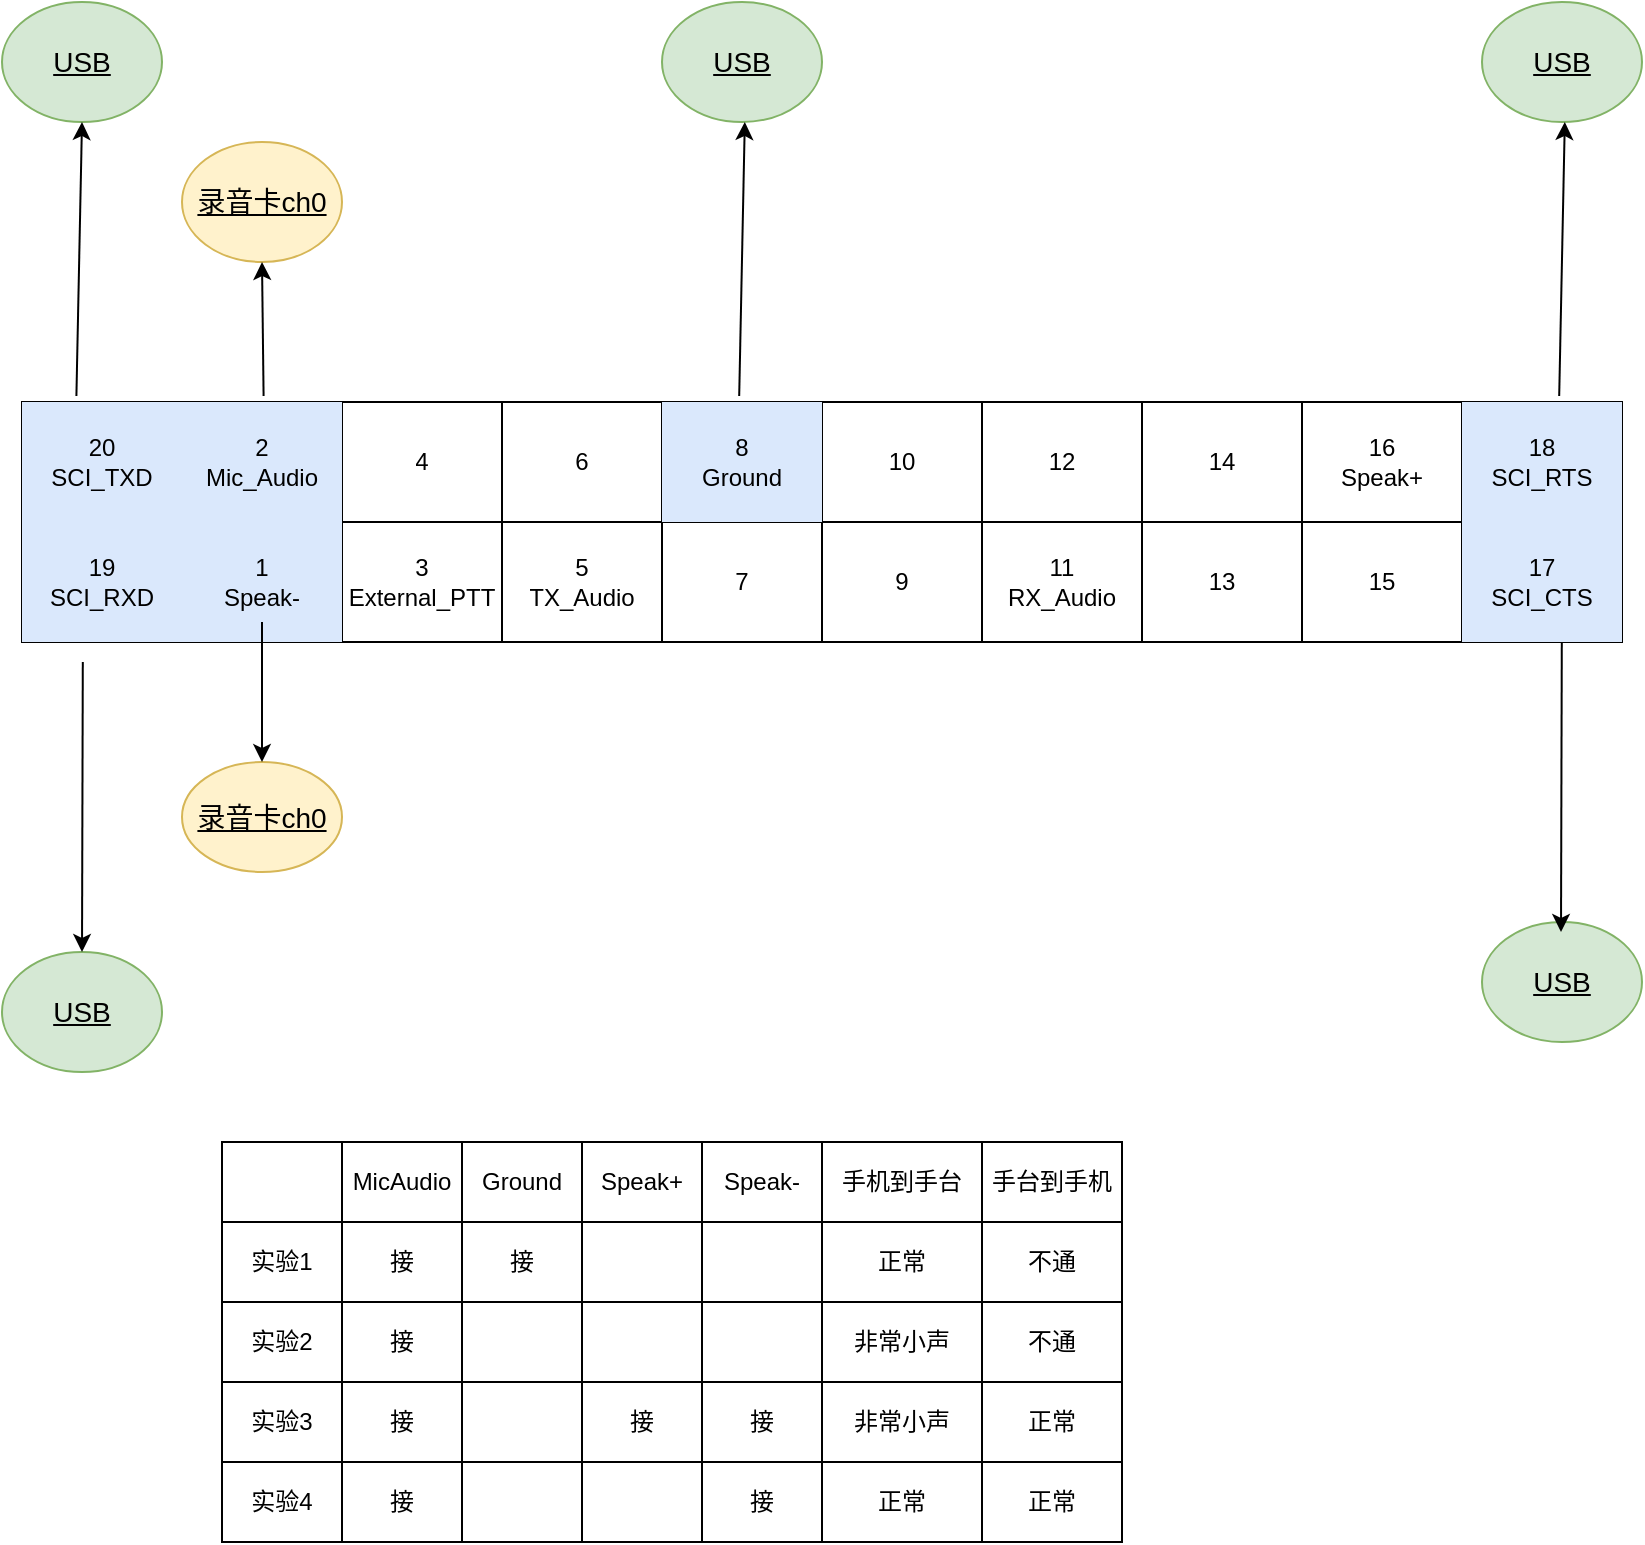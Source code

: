 <mxfile version="13.6.0" type="github">
  <diagram id="ogZR49KD6KhCGMxv0B3X" name="Page-1">
    <mxGraphModel dx="1102" dy="592" grid="1" gridSize="10" guides="1" tooltips="1" connect="1" arrows="1" fold="1" page="1" pageScale="1" pageWidth="827" pageHeight="1169" math="0" shadow="0">
      <root>
        <mxCell id="0" />
        <mxCell id="1" parent="0" />
        <mxCell id="oIG5HWOcIm4Gav6PHLE2-1" value="" style="shape=table;html=1;whiteSpace=wrap;startSize=0;container=1;collapsible=0;childLayout=tableLayout;swimlaneFillColor=none;fontStyle=0" vertex="1" parent="1">
          <mxGeometry x="180" y="320" width="800" height="120" as="geometry" />
        </mxCell>
        <mxCell id="oIG5HWOcIm4Gav6PHLE2-2" value="" style="shape=partialRectangle;html=1;whiteSpace=wrap;collapsible=0;dropTarget=0;pointerEvents=0;fillColor=none;top=0;left=0;bottom=0;right=0;points=[[0,0.5],[1,0.5]];portConstraint=eastwest;" vertex="1" parent="oIG5HWOcIm4Gav6PHLE2-1">
          <mxGeometry width="800" height="60" as="geometry" />
        </mxCell>
        <mxCell id="oIG5HWOcIm4Gav6PHLE2-3" value="20&lt;br&gt;SCI_TXD" style="shape=partialRectangle;html=1;whiteSpace=wrap;connectable=0;overflow=hidden;fillColor=#dae8fc;top=0;left=0;bottom=0;right=0;strokeColor=#6c8ebf;verticalAlign=middle;fontStyle=0;labelBackgroundColor=none;labelBorderColor=none;" vertex="1" parent="oIG5HWOcIm4Gav6PHLE2-2">
          <mxGeometry width="80" height="60" as="geometry" />
        </mxCell>
        <mxCell id="oIG5HWOcIm4Gav6PHLE2-4" value="2&lt;br&gt;Mic_Audio" style="shape=partialRectangle;html=1;whiteSpace=wrap;connectable=0;overflow=hidden;fillColor=#dae8fc;top=0;left=0;bottom=0;right=0;strokeColor=#6c8ebf;" vertex="1" parent="oIG5HWOcIm4Gav6PHLE2-2">
          <mxGeometry x="80" width="80" height="60" as="geometry" />
        </mxCell>
        <mxCell id="oIG5HWOcIm4Gav6PHLE2-5" value="4" style="shape=partialRectangle;html=1;whiteSpace=wrap;connectable=0;overflow=hidden;fillColor=none;top=0;left=0;bottom=0;right=0;" vertex="1" parent="oIG5HWOcIm4Gav6PHLE2-2">
          <mxGeometry x="160" width="80" height="60" as="geometry" />
        </mxCell>
        <mxCell id="oIG5HWOcIm4Gav6PHLE2-6" value="6" style="shape=partialRectangle;html=1;whiteSpace=wrap;connectable=0;overflow=hidden;fillColor=none;top=0;left=0;bottom=0;right=0;" vertex="1" parent="oIG5HWOcIm4Gav6PHLE2-2">
          <mxGeometry x="240" width="80" height="60" as="geometry" />
        </mxCell>
        <mxCell id="oIG5HWOcIm4Gav6PHLE2-7" value="8&lt;br&gt;Ground" style="shape=partialRectangle;html=1;whiteSpace=wrap;connectable=0;overflow=hidden;fillColor=#dae8fc;top=0;left=0;bottom=0;right=0;strokeColor=#6c8ebf;" vertex="1" parent="oIG5HWOcIm4Gav6PHLE2-2">
          <mxGeometry x="320" width="80" height="60" as="geometry" />
        </mxCell>
        <mxCell id="oIG5HWOcIm4Gav6PHLE2-8" value="10" style="shape=partialRectangle;html=1;whiteSpace=wrap;connectable=0;overflow=hidden;fillColor=none;top=0;left=0;bottom=0;right=0;" vertex="1" parent="oIG5HWOcIm4Gav6PHLE2-2">
          <mxGeometry x="400" width="80" height="60" as="geometry" />
        </mxCell>
        <mxCell id="oIG5HWOcIm4Gav6PHLE2-9" value="12" style="shape=partialRectangle;html=1;whiteSpace=wrap;connectable=0;overflow=hidden;fillColor=none;top=0;left=0;bottom=0;right=0;" vertex="1" parent="oIG5HWOcIm4Gav6PHLE2-2">
          <mxGeometry x="480" width="80" height="60" as="geometry" />
        </mxCell>
        <mxCell id="oIG5HWOcIm4Gav6PHLE2-10" value="14" style="shape=partialRectangle;html=1;whiteSpace=wrap;connectable=0;overflow=hidden;fillColor=none;top=0;left=0;bottom=0;right=0;" vertex="1" parent="oIG5HWOcIm4Gav6PHLE2-2">
          <mxGeometry x="560" width="80" height="60" as="geometry" />
        </mxCell>
        <mxCell id="oIG5HWOcIm4Gav6PHLE2-11" value="16&lt;br&gt;Speak+" style="shape=partialRectangle;html=1;whiteSpace=wrap;connectable=0;overflow=hidden;fillColor=none;top=0;left=0;bottom=0;right=0;" vertex="1" parent="oIG5HWOcIm4Gav6PHLE2-2">
          <mxGeometry x="640" width="80" height="60" as="geometry" />
        </mxCell>
        <mxCell id="oIG5HWOcIm4Gav6PHLE2-12" value="18&lt;br&gt;SCI_RTS" style="shape=partialRectangle;html=1;whiteSpace=wrap;connectable=0;overflow=hidden;fillColor=#dae8fc;top=0;left=0;bottom=0;right=0;strokeColor=#6c8ebf;" vertex="1" parent="oIG5HWOcIm4Gav6PHLE2-2">
          <mxGeometry x="720" width="80" height="60" as="geometry" />
        </mxCell>
        <mxCell id="oIG5HWOcIm4Gav6PHLE2-13" value="" style="shape=partialRectangle;html=1;whiteSpace=wrap;collapsible=0;dropTarget=0;pointerEvents=0;fillColor=none;top=0;left=0;bottom=0;right=0;points=[[0,0.5],[1,0.5]];portConstraint=eastwest;" vertex="1" parent="oIG5HWOcIm4Gav6PHLE2-1">
          <mxGeometry y="60" width="800" height="60" as="geometry" />
        </mxCell>
        <mxCell id="oIG5HWOcIm4Gav6PHLE2-14" value="19&lt;br&gt;SCI_RXD" style="shape=partialRectangle;html=1;whiteSpace=wrap;connectable=0;overflow=hidden;fillColor=#dae8fc;top=0;left=0;bottom=0;right=0;strokeColor=#6c8ebf;" vertex="1" parent="oIG5HWOcIm4Gav6PHLE2-13">
          <mxGeometry width="80" height="60" as="geometry" />
        </mxCell>
        <mxCell id="oIG5HWOcIm4Gav6PHLE2-15" value="1&lt;br&gt;Speak-" style="shape=partialRectangle;html=1;whiteSpace=wrap;connectable=0;overflow=hidden;fillColor=#dae8fc;top=0;left=0;bottom=0;right=0;strokeColor=#6c8ebf;" vertex="1" parent="oIG5HWOcIm4Gav6PHLE2-13">
          <mxGeometry x="80" width="80" height="60" as="geometry" />
        </mxCell>
        <mxCell id="oIG5HWOcIm4Gav6PHLE2-16" value="3&lt;br&gt;External_PTT" style="shape=partialRectangle;html=1;whiteSpace=wrap;connectable=0;overflow=hidden;fillColor=none;top=0;left=0;bottom=0;right=0;" vertex="1" parent="oIG5HWOcIm4Gav6PHLE2-13">
          <mxGeometry x="160" width="80" height="60" as="geometry" />
        </mxCell>
        <mxCell id="oIG5HWOcIm4Gav6PHLE2-17" value="5&lt;br&gt;TX_Audio" style="shape=partialRectangle;html=1;whiteSpace=wrap;connectable=0;overflow=hidden;fillColor=none;top=0;left=0;bottom=0;right=0;" vertex="1" parent="oIG5HWOcIm4Gav6PHLE2-13">
          <mxGeometry x="240" width="80" height="60" as="geometry" />
        </mxCell>
        <mxCell id="oIG5HWOcIm4Gav6PHLE2-18" value="7" style="shape=partialRectangle;html=1;whiteSpace=wrap;connectable=0;overflow=hidden;fillColor=none;top=0;left=0;bottom=0;right=0;" vertex="1" parent="oIG5HWOcIm4Gav6PHLE2-13">
          <mxGeometry x="320" width="80" height="60" as="geometry" />
        </mxCell>
        <mxCell id="oIG5HWOcIm4Gav6PHLE2-19" value="9" style="shape=partialRectangle;html=1;whiteSpace=wrap;connectable=0;overflow=hidden;fillColor=none;top=0;left=0;bottom=0;right=0;" vertex="1" parent="oIG5HWOcIm4Gav6PHLE2-13">
          <mxGeometry x="400" width="80" height="60" as="geometry" />
        </mxCell>
        <mxCell id="oIG5HWOcIm4Gav6PHLE2-20" value="11&lt;br&gt;RX_Audio" style="shape=partialRectangle;html=1;whiteSpace=wrap;connectable=0;overflow=hidden;fillColor=none;top=0;left=0;bottom=0;right=0;" vertex="1" parent="oIG5HWOcIm4Gav6PHLE2-13">
          <mxGeometry x="480" width="80" height="60" as="geometry" />
        </mxCell>
        <mxCell id="oIG5HWOcIm4Gav6PHLE2-21" value="13" style="shape=partialRectangle;html=1;whiteSpace=wrap;connectable=0;overflow=hidden;fillColor=none;top=0;left=0;bottom=0;right=0;" vertex="1" parent="oIG5HWOcIm4Gav6PHLE2-13">
          <mxGeometry x="560" width="80" height="60" as="geometry" />
        </mxCell>
        <mxCell id="oIG5HWOcIm4Gav6PHLE2-22" value="15" style="shape=partialRectangle;html=1;whiteSpace=wrap;connectable=0;overflow=hidden;fillColor=none;top=0;left=0;bottom=0;right=0;" vertex="1" parent="oIG5HWOcIm4Gav6PHLE2-13">
          <mxGeometry x="640" width="80" height="60" as="geometry" />
        </mxCell>
        <mxCell id="oIG5HWOcIm4Gav6PHLE2-23" value="17&lt;br&gt;SCI_CTS" style="shape=partialRectangle;html=1;whiteSpace=wrap;connectable=0;overflow=hidden;fillColor=#dae8fc;top=0;left=0;bottom=0;right=0;strokeColor=#6c8ebf;" vertex="1" parent="oIG5HWOcIm4Gav6PHLE2-13">
          <mxGeometry x="720" width="80" height="60" as="geometry" />
        </mxCell>
        <mxCell id="oIG5HWOcIm4Gav6PHLE2-24" value="录音卡ch0" style="ellipse;whiteSpace=wrap;html=1;labelBackgroundColor=none;fontSize=14;fillColor=#fff2cc;strokeColor=#d6b656;fontStyle=4" vertex="1" parent="1">
          <mxGeometry x="260" y="190" width="80" height="60" as="geometry" />
        </mxCell>
        <mxCell id="oIG5HWOcIm4Gav6PHLE2-25" value="录音卡ch0" style="ellipse;whiteSpace=wrap;html=1;labelBackgroundColor=none;fontSize=14;fillColor=#fff2cc;strokeColor=#d6b656;fontStyle=4" vertex="1" parent="1">
          <mxGeometry x="260" y="500" width="80" height="55" as="geometry" />
        </mxCell>
        <mxCell id="oIG5HWOcIm4Gav6PHLE2-26" value="" style="endArrow=classic;html=1;fontSize=14;entryX=0.5;entryY=1;entryDx=0;entryDy=0;exitX=0.151;exitY=-0.05;exitDx=0;exitDy=0;exitPerimeter=0;" edge="1" parent="1" source="oIG5HWOcIm4Gav6PHLE2-2" target="oIG5HWOcIm4Gav6PHLE2-24">
          <mxGeometry width="50" height="50" relative="1" as="geometry">
            <mxPoint x="300" y="320" as="sourcePoint" />
            <mxPoint x="310" y="410" as="targetPoint" />
          </mxGeometry>
        </mxCell>
        <mxCell id="oIG5HWOcIm4Gav6PHLE2-27" value="" style="endArrow=classic;html=1;fontSize=14;" edge="1" parent="1" target="oIG5HWOcIm4Gav6PHLE2-25">
          <mxGeometry width="50" height="50" relative="1" as="geometry">
            <mxPoint x="300" y="430" as="sourcePoint" />
            <mxPoint x="310" y="290" as="targetPoint" />
          </mxGeometry>
        </mxCell>
        <mxCell id="oIG5HWOcIm4Gav6PHLE2-28" value="USB" style="ellipse;whiteSpace=wrap;html=1;labelBackgroundColor=none;fontSize=14;fontStyle=4;fillColor=#d5e8d4;strokeColor=#82b366;" vertex="1" parent="1">
          <mxGeometry x="170" y="120" width="80" height="60" as="geometry" />
        </mxCell>
        <mxCell id="oIG5HWOcIm4Gav6PHLE2-29" value="USB" style="ellipse;whiteSpace=wrap;html=1;labelBackgroundColor=none;fontSize=14;fontStyle=4;fillColor=#d5e8d4;strokeColor=#82b366;" vertex="1" parent="1">
          <mxGeometry x="170" y="595" width="80" height="60" as="geometry" />
        </mxCell>
        <mxCell id="oIG5HWOcIm4Gav6PHLE2-30" value="USB" style="ellipse;whiteSpace=wrap;html=1;labelBackgroundColor=none;fontSize=14;fontStyle=4;fillColor=#d5e8d4;strokeColor=#82b366;" vertex="1" parent="1">
          <mxGeometry x="500" y="120" width="80" height="60" as="geometry" />
        </mxCell>
        <mxCell id="oIG5HWOcIm4Gav6PHLE2-31" value="USB" style="ellipse;whiteSpace=wrap;html=1;labelBackgroundColor=none;fontSize=14;fontStyle=4;fillColor=#d5e8d4;strokeColor=#82b366;" vertex="1" parent="1">
          <mxGeometry x="910" y="120" width="80" height="60" as="geometry" />
        </mxCell>
        <mxCell id="oIG5HWOcIm4Gav6PHLE2-32" value="USB" style="ellipse;whiteSpace=wrap;html=1;labelBackgroundColor=none;fontSize=14;fontStyle=4;fillColor=#d5e8d4;strokeColor=#82b366;" vertex="1" parent="1">
          <mxGeometry x="910" y="580" width="80" height="60" as="geometry" />
        </mxCell>
        <mxCell id="oIG5HWOcIm4Gav6PHLE2-33" value="" style="endArrow=classic;html=1;fontSize=16;entryX=0.5;entryY=1;entryDx=0;entryDy=0;exitX=0.034;exitY=-0.05;exitDx=0;exitDy=0;exitPerimeter=0;" edge="1" parent="1" source="oIG5HWOcIm4Gav6PHLE2-2" target="oIG5HWOcIm4Gav6PHLE2-28">
          <mxGeometry width="50" height="50" relative="1" as="geometry">
            <mxPoint x="440" y="390" as="sourcePoint" />
            <mxPoint x="490" y="340" as="targetPoint" />
          </mxGeometry>
        </mxCell>
        <mxCell id="oIG5HWOcIm4Gav6PHLE2-34" value="" style="endArrow=classic;html=1;fontSize=16;entryX=0.5;entryY=1;entryDx=0;entryDy=0;exitX=0.034;exitY=-0.05;exitDx=0;exitDy=0;exitPerimeter=0;" edge="1" parent="1">
          <mxGeometry width="50" height="50" relative="1" as="geometry">
            <mxPoint x="538.6" y="317" as="sourcePoint" />
            <mxPoint x="541.4" y="180" as="targetPoint" />
          </mxGeometry>
        </mxCell>
        <mxCell id="oIG5HWOcIm4Gav6PHLE2-35" value="" style="endArrow=classic;html=1;fontSize=16;entryX=0.5;entryY=1;entryDx=0;entryDy=0;exitX=0.034;exitY=-0.05;exitDx=0;exitDy=0;exitPerimeter=0;" edge="1" parent="1">
          <mxGeometry width="50" height="50" relative="1" as="geometry">
            <mxPoint x="948.6" y="317" as="sourcePoint" />
            <mxPoint x="951.4" y="180" as="targetPoint" />
          </mxGeometry>
        </mxCell>
        <mxCell id="oIG5HWOcIm4Gav6PHLE2-36" value="" style="endArrow=classic;html=1;fontSize=16;entryX=0.5;entryY=0;entryDx=0;entryDy=0;exitX=0.038;exitY=1.167;exitDx=0;exitDy=0;exitPerimeter=0;" edge="1" parent="1" source="oIG5HWOcIm4Gav6PHLE2-13" target="oIG5HWOcIm4Gav6PHLE2-29">
          <mxGeometry width="50" height="50" relative="1" as="geometry">
            <mxPoint x="220" y="450" as="sourcePoint" />
            <mxPoint x="490" y="340" as="targetPoint" />
          </mxGeometry>
        </mxCell>
        <mxCell id="oIG5HWOcIm4Gav6PHLE2-37" value="" style="endArrow=classic;html=1;fontSize=16;entryX=0.5;entryY=0;entryDx=0;entryDy=0;exitX=0.038;exitY=1.167;exitDx=0;exitDy=0;exitPerimeter=0;" edge="1" parent="1">
          <mxGeometry width="50" height="50" relative="1" as="geometry">
            <mxPoint x="949.9" y="440" as="sourcePoint" />
            <mxPoint x="949.5" y="584.98" as="targetPoint" />
          </mxGeometry>
        </mxCell>
        <mxCell id="oIG5HWOcIm4Gav6PHLE2-94" value="" style="shape=table;html=1;whiteSpace=wrap;startSize=0;container=1;collapsible=0;childLayout=tableLayout;" vertex="1" parent="1">
          <mxGeometry x="280" y="690" width="450" height="200" as="geometry" />
        </mxCell>
        <mxCell id="oIG5HWOcIm4Gav6PHLE2-95" value="" style="shape=partialRectangle;html=1;whiteSpace=wrap;collapsible=0;dropTarget=0;pointerEvents=0;fillColor=none;top=0;left=0;bottom=0;right=0;points=[[0,0.5],[1,0.5]];portConstraint=eastwest;" vertex="1" parent="oIG5HWOcIm4Gav6PHLE2-94">
          <mxGeometry width="450" height="40" as="geometry" />
        </mxCell>
        <mxCell id="oIG5HWOcIm4Gav6PHLE2-96" value="" style="shape=partialRectangle;html=1;whiteSpace=wrap;connectable=0;overflow=hidden;fillColor=none;top=0;left=0;bottom=0;right=0;" vertex="1" parent="oIG5HWOcIm4Gav6PHLE2-95">
          <mxGeometry width="60" height="40" as="geometry" />
        </mxCell>
        <mxCell id="oIG5HWOcIm4Gav6PHLE2-97" value="MicAudio" style="shape=partialRectangle;html=1;whiteSpace=wrap;connectable=0;overflow=hidden;fillColor=none;top=0;left=0;bottom=0;right=0;" vertex="1" parent="oIG5HWOcIm4Gav6PHLE2-95">
          <mxGeometry x="60" width="60" height="40" as="geometry" />
        </mxCell>
        <mxCell id="oIG5HWOcIm4Gav6PHLE2-98" value="Ground" style="shape=partialRectangle;html=1;whiteSpace=wrap;connectable=0;overflow=hidden;fillColor=none;top=0;left=0;bottom=0;right=0;" vertex="1" parent="oIG5HWOcIm4Gav6PHLE2-95">
          <mxGeometry x="120" width="60" height="40" as="geometry" />
        </mxCell>
        <mxCell id="oIG5HWOcIm4Gav6PHLE2-99" value="Speak+" style="shape=partialRectangle;html=1;whiteSpace=wrap;connectable=0;overflow=hidden;fillColor=none;top=0;left=0;bottom=0;right=0;" vertex="1" parent="oIG5HWOcIm4Gav6PHLE2-95">
          <mxGeometry x="180" width="60" height="40" as="geometry" />
        </mxCell>
        <mxCell id="oIG5HWOcIm4Gav6PHLE2-100" value="Speak-" style="shape=partialRectangle;html=1;whiteSpace=wrap;connectable=0;overflow=hidden;fillColor=none;top=0;left=0;bottom=0;right=0;" vertex="1" parent="oIG5HWOcIm4Gav6PHLE2-95">
          <mxGeometry x="240" width="60" height="40" as="geometry" />
        </mxCell>
        <mxCell id="oIG5HWOcIm4Gav6PHLE2-101" value="手机到手台" style="shape=partialRectangle;html=1;whiteSpace=wrap;connectable=0;overflow=hidden;fillColor=none;top=0;left=0;bottom=0;right=0;" vertex="1" parent="oIG5HWOcIm4Gav6PHLE2-95">
          <mxGeometry x="300" width="80" height="40" as="geometry" />
        </mxCell>
        <mxCell id="oIG5HWOcIm4Gav6PHLE2-102" value="手台到手机" style="shape=partialRectangle;html=1;whiteSpace=wrap;connectable=0;overflow=hidden;fillColor=none;top=0;left=0;bottom=0;right=0;" vertex="1" parent="oIG5HWOcIm4Gav6PHLE2-95">
          <mxGeometry x="380" width="70" height="40" as="geometry" />
        </mxCell>
        <mxCell id="oIG5HWOcIm4Gav6PHLE2-104" value="" style="shape=partialRectangle;html=1;whiteSpace=wrap;collapsible=0;dropTarget=0;pointerEvents=0;fillColor=none;top=0;left=0;bottom=0;right=0;points=[[0,0.5],[1,0.5]];portConstraint=eastwest;" vertex="1" parent="oIG5HWOcIm4Gav6PHLE2-94">
          <mxGeometry y="40" width="450" height="40" as="geometry" />
        </mxCell>
        <mxCell id="oIG5HWOcIm4Gav6PHLE2-105" value="实验1" style="shape=partialRectangle;html=1;whiteSpace=wrap;connectable=0;overflow=hidden;fillColor=none;top=0;left=0;bottom=0;right=0;" vertex="1" parent="oIG5HWOcIm4Gav6PHLE2-104">
          <mxGeometry width="60" height="40" as="geometry" />
        </mxCell>
        <mxCell id="oIG5HWOcIm4Gav6PHLE2-106" value="接" style="shape=partialRectangle;html=1;whiteSpace=wrap;connectable=0;overflow=hidden;fillColor=none;top=0;left=0;bottom=0;right=0;" vertex="1" parent="oIG5HWOcIm4Gav6PHLE2-104">
          <mxGeometry x="60" width="60" height="40" as="geometry" />
        </mxCell>
        <mxCell id="oIG5HWOcIm4Gav6PHLE2-107" value="接" style="shape=partialRectangle;html=1;whiteSpace=wrap;connectable=0;overflow=hidden;fillColor=none;top=0;left=0;bottom=0;right=0;" vertex="1" parent="oIG5HWOcIm4Gav6PHLE2-104">
          <mxGeometry x="120" width="60" height="40" as="geometry" />
        </mxCell>
        <mxCell id="oIG5HWOcIm4Gav6PHLE2-108" value="" style="shape=partialRectangle;html=1;whiteSpace=wrap;connectable=0;overflow=hidden;fillColor=none;top=0;left=0;bottom=0;right=0;" vertex="1" parent="oIG5HWOcIm4Gav6PHLE2-104">
          <mxGeometry x="180" width="60" height="40" as="geometry" />
        </mxCell>
        <mxCell id="oIG5HWOcIm4Gav6PHLE2-109" value="" style="shape=partialRectangle;html=1;whiteSpace=wrap;connectable=0;overflow=hidden;fillColor=none;top=0;left=0;bottom=0;right=0;" vertex="1" parent="oIG5HWOcIm4Gav6PHLE2-104">
          <mxGeometry x="240" width="60" height="40" as="geometry" />
        </mxCell>
        <mxCell id="oIG5HWOcIm4Gav6PHLE2-110" value="正常" style="shape=partialRectangle;html=1;whiteSpace=wrap;connectable=0;overflow=hidden;fillColor=none;top=0;left=0;bottom=0;right=0;" vertex="1" parent="oIG5HWOcIm4Gav6PHLE2-104">
          <mxGeometry x="300" width="80" height="40" as="geometry" />
        </mxCell>
        <mxCell id="oIG5HWOcIm4Gav6PHLE2-111" value="不通" style="shape=partialRectangle;html=1;whiteSpace=wrap;connectable=0;overflow=hidden;fillColor=none;top=0;left=0;bottom=0;right=0;" vertex="1" parent="oIG5HWOcIm4Gav6PHLE2-104">
          <mxGeometry x="380" width="70" height="40" as="geometry" />
        </mxCell>
        <mxCell id="oIG5HWOcIm4Gav6PHLE2-113" value="" style="shape=partialRectangle;html=1;whiteSpace=wrap;collapsible=0;dropTarget=0;pointerEvents=0;fillColor=none;top=0;left=0;bottom=0;right=0;points=[[0,0.5],[1,0.5]];portConstraint=eastwest;" vertex="1" parent="oIG5HWOcIm4Gav6PHLE2-94">
          <mxGeometry y="80" width="450" height="40" as="geometry" />
        </mxCell>
        <mxCell id="oIG5HWOcIm4Gav6PHLE2-114" value="&lt;span&gt;实验2&lt;/span&gt;" style="shape=partialRectangle;html=1;whiteSpace=wrap;connectable=0;overflow=hidden;fillColor=none;top=0;left=0;bottom=0;right=0;" vertex="1" parent="oIG5HWOcIm4Gav6PHLE2-113">
          <mxGeometry width="60" height="40" as="geometry" />
        </mxCell>
        <mxCell id="oIG5HWOcIm4Gav6PHLE2-115" value="接" style="shape=partialRectangle;html=1;whiteSpace=wrap;connectable=0;overflow=hidden;fillColor=none;top=0;left=0;bottom=0;right=0;" vertex="1" parent="oIG5HWOcIm4Gav6PHLE2-113">
          <mxGeometry x="60" width="60" height="40" as="geometry" />
        </mxCell>
        <mxCell id="oIG5HWOcIm4Gav6PHLE2-116" value="" style="shape=partialRectangle;html=1;whiteSpace=wrap;connectable=0;overflow=hidden;fillColor=none;top=0;left=0;bottom=0;right=0;" vertex="1" parent="oIG5HWOcIm4Gav6PHLE2-113">
          <mxGeometry x="120" width="60" height="40" as="geometry" />
        </mxCell>
        <mxCell id="oIG5HWOcIm4Gav6PHLE2-117" value="" style="shape=partialRectangle;html=1;whiteSpace=wrap;connectable=0;overflow=hidden;fillColor=none;top=0;left=0;bottom=0;right=0;" vertex="1" parent="oIG5HWOcIm4Gav6PHLE2-113">
          <mxGeometry x="180" width="60" height="40" as="geometry" />
        </mxCell>
        <mxCell id="oIG5HWOcIm4Gav6PHLE2-118" value="" style="shape=partialRectangle;html=1;whiteSpace=wrap;connectable=0;overflow=hidden;fillColor=none;top=0;left=0;bottom=0;right=0;" vertex="1" parent="oIG5HWOcIm4Gav6PHLE2-113">
          <mxGeometry x="240" width="60" height="40" as="geometry" />
        </mxCell>
        <mxCell id="oIG5HWOcIm4Gav6PHLE2-119" value="非常小声" style="shape=partialRectangle;html=1;whiteSpace=wrap;connectable=0;overflow=hidden;fillColor=none;top=0;left=0;bottom=0;right=0;" vertex="1" parent="oIG5HWOcIm4Gav6PHLE2-113">
          <mxGeometry x="300" width="80" height="40" as="geometry" />
        </mxCell>
        <mxCell id="oIG5HWOcIm4Gav6PHLE2-120" value="不通" style="shape=partialRectangle;html=1;whiteSpace=wrap;connectable=0;overflow=hidden;fillColor=none;top=0;left=0;bottom=0;right=0;" vertex="1" parent="oIG5HWOcIm4Gav6PHLE2-113">
          <mxGeometry x="380" width="70" height="40" as="geometry" />
        </mxCell>
        <mxCell id="oIG5HWOcIm4Gav6PHLE2-122" value="" style="shape=partialRectangle;html=1;whiteSpace=wrap;collapsible=0;dropTarget=0;pointerEvents=0;fillColor=none;top=0;left=0;bottom=0;right=0;points=[[0,0.5],[1,0.5]];portConstraint=eastwest;" vertex="1" parent="oIG5HWOcIm4Gav6PHLE2-94">
          <mxGeometry y="120" width="450" height="40" as="geometry" />
        </mxCell>
        <mxCell id="oIG5HWOcIm4Gav6PHLE2-123" value="&lt;span&gt;实验3&lt;/span&gt;" style="shape=partialRectangle;html=1;whiteSpace=wrap;connectable=0;overflow=hidden;fillColor=none;top=0;left=0;bottom=0;right=0;" vertex="1" parent="oIG5HWOcIm4Gav6PHLE2-122">
          <mxGeometry width="60" height="40" as="geometry" />
        </mxCell>
        <mxCell id="oIG5HWOcIm4Gav6PHLE2-124" value="接" style="shape=partialRectangle;html=1;whiteSpace=wrap;connectable=0;overflow=hidden;fillColor=none;top=0;left=0;bottom=0;right=0;" vertex="1" parent="oIG5HWOcIm4Gav6PHLE2-122">
          <mxGeometry x="60" width="60" height="40" as="geometry" />
        </mxCell>
        <mxCell id="oIG5HWOcIm4Gav6PHLE2-125" value="" style="shape=partialRectangle;html=1;whiteSpace=wrap;connectable=0;overflow=hidden;fillColor=none;top=0;left=0;bottom=0;right=0;" vertex="1" parent="oIG5HWOcIm4Gav6PHLE2-122">
          <mxGeometry x="120" width="60" height="40" as="geometry" />
        </mxCell>
        <mxCell id="oIG5HWOcIm4Gav6PHLE2-126" value="接" style="shape=partialRectangle;html=1;whiteSpace=wrap;connectable=0;overflow=hidden;fillColor=none;top=0;left=0;bottom=0;right=0;" vertex="1" parent="oIG5HWOcIm4Gav6PHLE2-122">
          <mxGeometry x="180" width="60" height="40" as="geometry" />
        </mxCell>
        <mxCell id="oIG5HWOcIm4Gav6PHLE2-127" value="接" style="shape=partialRectangle;html=1;whiteSpace=wrap;connectable=0;overflow=hidden;fillColor=none;top=0;left=0;bottom=0;right=0;" vertex="1" parent="oIG5HWOcIm4Gav6PHLE2-122">
          <mxGeometry x="240" width="60" height="40" as="geometry" />
        </mxCell>
        <mxCell id="oIG5HWOcIm4Gav6PHLE2-128" value="非常小声" style="shape=partialRectangle;html=1;whiteSpace=wrap;connectable=0;overflow=hidden;fillColor=none;top=0;left=0;bottom=0;right=0;" vertex="1" parent="oIG5HWOcIm4Gav6PHLE2-122">
          <mxGeometry x="300" width="80" height="40" as="geometry" />
        </mxCell>
        <mxCell id="oIG5HWOcIm4Gav6PHLE2-129" value="正常" style="shape=partialRectangle;html=1;whiteSpace=wrap;connectable=0;overflow=hidden;fillColor=none;top=0;left=0;bottom=0;right=0;" vertex="1" parent="oIG5HWOcIm4Gav6PHLE2-122">
          <mxGeometry x="380" width="70" height="40" as="geometry" />
        </mxCell>
        <mxCell id="oIG5HWOcIm4Gav6PHLE2-131" value="" style="shape=partialRectangle;html=1;whiteSpace=wrap;collapsible=0;dropTarget=0;pointerEvents=0;fillColor=none;top=0;left=0;bottom=0;right=0;points=[[0,0.5],[1,0.5]];portConstraint=eastwest;" vertex="1" parent="oIG5HWOcIm4Gav6PHLE2-94">
          <mxGeometry y="160" width="450" height="40" as="geometry" />
        </mxCell>
        <mxCell id="oIG5HWOcIm4Gav6PHLE2-132" value="&lt;span&gt;实验4&lt;/span&gt;" style="shape=partialRectangle;html=1;whiteSpace=wrap;connectable=0;overflow=hidden;fillColor=none;top=0;left=0;bottom=0;right=0;" vertex="1" parent="oIG5HWOcIm4Gav6PHLE2-131">
          <mxGeometry width="60" height="40" as="geometry" />
        </mxCell>
        <mxCell id="oIG5HWOcIm4Gav6PHLE2-133" value="接" style="shape=partialRectangle;html=1;whiteSpace=wrap;connectable=0;overflow=hidden;fillColor=none;top=0;left=0;bottom=0;right=0;" vertex="1" parent="oIG5HWOcIm4Gav6PHLE2-131">
          <mxGeometry x="60" width="60" height="40" as="geometry" />
        </mxCell>
        <mxCell id="oIG5HWOcIm4Gav6PHLE2-134" value="" style="shape=partialRectangle;html=1;whiteSpace=wrap;connectable=0;overflow=hidden;fillColor=none;top=0;left=0;bottom=0;right=0;" vertex="1" parent="oIG5HWOcIm4Gav6PHLE2-131">
          <mxGeometry x="120" width="60" height="40" as="geometry" />
        </mxCell>
        <mxCell id="oIG5HWOcIm4Gav6PHLE2-135" value="" style="shape=partialRectangle;html=1;whiteSpace=wrap;connectable=0;overflow=hidden;fillColor=none;top=0;left=0;bottom=0;right=0;" vertex="1" parent="oIG5HWOcIm4Gav6PHLE2-131">
          <mxGeometry x="180" width="60" height="40" as="geometry" />
        </mxCell>
        <mxCell id="oIG5HWOcIm4Gav6PHLE2-136" value="接" style="shape=partialRectangle;html=1;whiteSpace=wrap;connectable=0;overflow=hidden;fillColor=none;top=0;left=0;bottom=0;right=0;" vertex="1" parent="oIG5HWOcIm4Gav6PHLE2-131">
          <mxGeometry x="240" width="60" height="40" as="geometry" />
        </mxCell>
        <mxCell id="oIG5HWOcIm4Gav6PHLE2-137" value="正常" style="shape=partialRectangle;html=1;whiteSpace=wrap;connectable=0;overflow=hidden;fillColor=none;top=0;left=0;bottom=0;right=0;" vertex="1" parent="oIG5HWOcIm4Gav6PHLE2-131">
          <mxGeometry x="300" width="80" height="40" as="geometry" />
        </mxCell>
        <mxCell id="oIG5HWOcIm4Gav6PHLE2-138" value="正常" style="shape=partialRectangle;html=1;whiteSpace=wrap;connectable=0;overflow=hidden;fillColor=none;top=0;left=0;bottom=0;right=0;" vertex="1" parent="oIG5HWOcIm4Gav6PHLE2-131">
          <mxGeometry x="380" width="70" height="40" as="geometry" />
        </mxCell>
      </root>
    </mxGraphModel>
  </diagram>
</mxfile>
